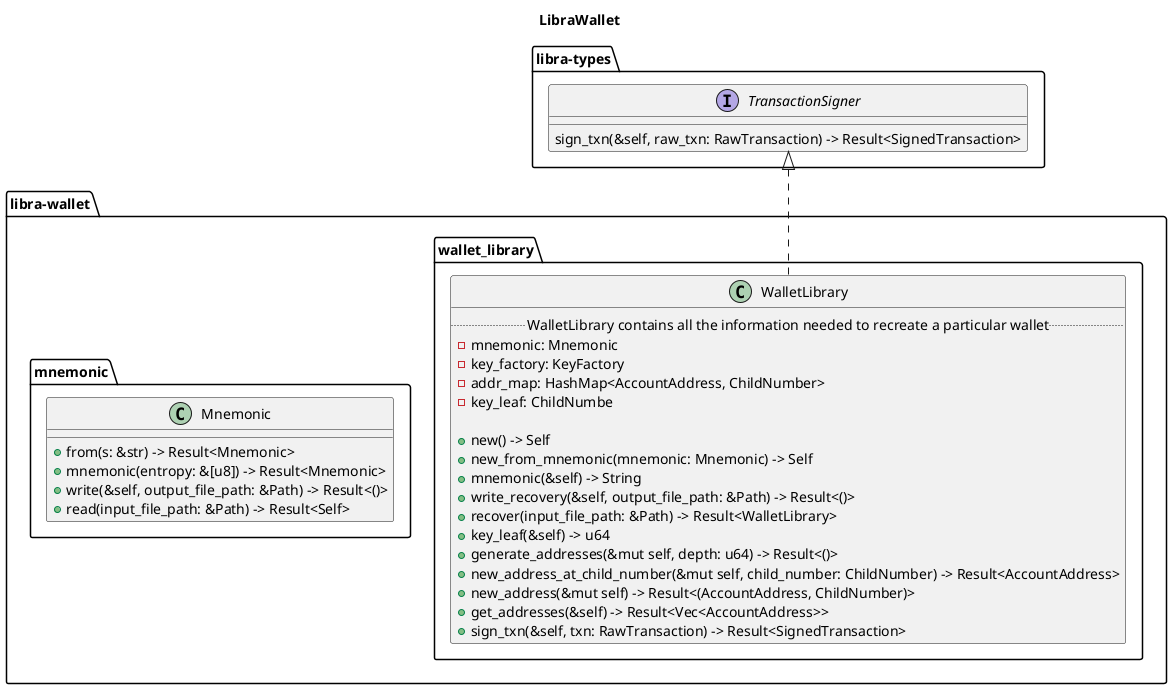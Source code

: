@startuml
title  LibraWallet

package libra-types {
  Interface TransactionSigner {
    sign_txn(&self, raw_txn: RawTransaction) -> Result<SignedTransaction>
  }
}

package libra-wallet {
  package wallet_library {
    Class WalletLibrary {
      ..WalletLibrary contains all the information needed to recreate a particular wallet..
      -mnemonic: Mnemonic
      -key_factory: KeyFactory
      -addr_map: HashMap<AccountAddress, ChildNumber>
      -key_leaf: ChildNumbe

      +new() -> Self
      +new_from_mnemonic(mnemonic: Mnemonic) -> Self
      +mnemonic(&self) -> String
      +write_recovery(&self, output_file_path: &Path) -> Result<()>
      +recover(input_file_path: &Path) -> Result<WalletLibrary>
      +key_leaf(&self) -> u64
      +generate_addresses(&mut self, depth: u64) -> Result<()>
      +new_address_at_child_number(&mut self, child_number: ChildNumber) -> Result<AccountAddress>
      +new_address(&mut self) -> Result<(AccountAddress, ChildNumber)>
      +get_addresses(&self) -> Result<Vec<AccountAddress>>
      +sign_txn(&self, txn: RawTransaction) -> Result<SignedTransaction>
    }
    TransactionSigner <|.. WalletLibrary
  }
  
  package mnemonic {
    Class Mnemonic {
      +from(s: &str) -> Result<Mnemonic>
      +mnemonic(entropy: &[u8]) -> Result<Mnemonic>
      +write(&self, output_file_path: &Path) -> Result<()>
      +read(input_file_path: &Path) -> Result<Self>
    }
  }
  


}

@enduml